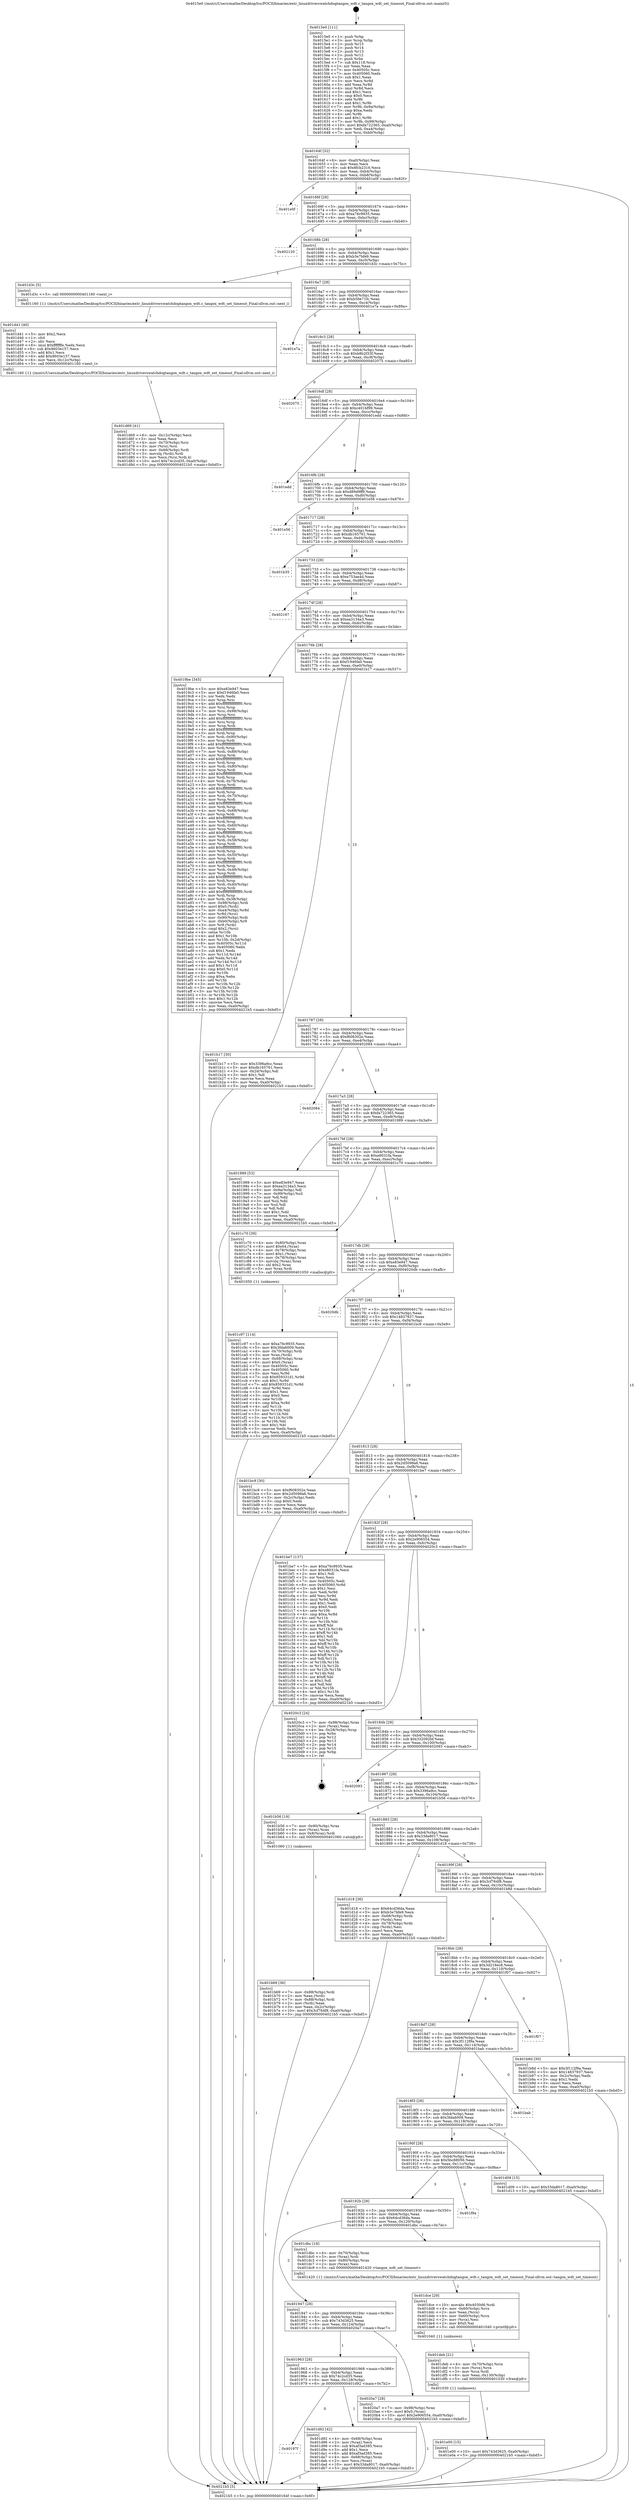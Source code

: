 digraph "0x4015e0" {
  label = "0x4015e0 (/mnt/c/Users/mathe/Desktop/tcc/POCII/binaries/extr_linuxdriverswatchdogtangox_wdt.c_tangox_wdt_set_timeout_Final-ollvm.out::main(0))"
  labelloc = "t"
  node[shape=record]

  Entry [label="",width=0.3,height=0.3,shape=circle,fillcolor=black,style=filled]
  "0x40164f" [label="{
     0x40164f [32]\l
     | [instrs]\l
     &nbsp;&nbsp;0x40164f \<+6\>: mov -0xa0(%rbp),%eax\l
     &nbsp;&nbsp;0x401655 \<+2\>: mov %eax,%ecx\l
     &nbsp;&nbsp;0x401657 \<+6\>: sub $0x8fcb2316,%ecx\l
     &nbsp;&nbsp;0x40165d \<+6\>: mov %eax,-0xb4(%rbp)\l
     &nbsp;&nbsp;0x401663 \<+6\>: mov %ecx,-0xb8(%rbp)\l
     &nbsp;&nbsp;0x401669 \<+6\>: je 0000000000401e0f \<main+0x82f\>\l
  }"]
  "0x401e0f" [label="{
     0x401e0f\l
  }", style=dashed]
  "0x40166f" [label="{
     0x40166f [28]\l
     | [instrs]\l
     &nbsp;&nbsp;0x40166f \<+5\>: jmp 0000000000401674 \<main+0x94\>\l
     &nbsp;&nbsp;0x401674 \<+6\>: mov -0xb4(%rbp),%eax\l
     &nbsp;&nbsp;0x40167a \<+5\>: sub $0xa76c9935,%eax\l
     &nbsp;&nbsp;0x40167f \<+6\>: mov %eax,-0xbc(%rbp)\l
     &nbsp;&nbsp;0x401685 \<+6\>: je 0000000000402120 \<main+0xb40\>\l
  }"]
  Exit [label="",width=0.3,height=0.3,shape=circle,fillcolor=black,style=filled,peripheries=2]
  "0x402120" [label="{
     0x402120\l
  }", style=dashed]
  "0x40168b" [label="{
     0x40168b [28]\l
     | [instrs]\l
     &nbsp;&nbsp;0x40168b \<+5\>: jmp 0000000000401690 \<main+0xb0\>\l
     &nbsp;&nbsp;0x401690 \<+6\>: mov -0xb4(%rbp),%eax\l
     &nbsp;&nbsp;0x401696 \<+5\>: sub $0xb3e7bfe9,%eax\l
     &nbsp;&nbsp;0x40169b \<+6\>: mov %eax,-0xc0(%rbp)\l
     &nbsp;&nbsp;0x4016a1 \<+6\>: je 0000000000401d3c \<main+0x75c\>\l
  }"]
  "0x401e00" [label="{
     0x401e00 [15]\l
     | [instrs]\l
     &nbsp;&nbsp;0x401e00 \<+10\>: movl $0x743d3625,-0xa0(%rbp)\l
     &nbsp;&nbsp;0x401e0a \<+5\>: jmp 00000000004021b5 \<main+0xbd5\>\l
  }"]
  "0x401d3c" [label="{
     0x401d3c [5]\l
     | [instrs]\l
     &nbsp;&nbsp;0x401d3c \<+5\>: call 0000000000401160 \<next_i\>\l
     | [calls]\l
     &nbsp;&nbsp;0x401160 \{1\} (/mnt/c/Users/mathe/Desktop/tcc/POCII/binaries/extr_linuxdriverswatchdogtangox_wdt.c_tangox_wdt_set_timeout_Final-ollvm.out::next_i)\l
  }"]
  "0x4016a7" [label="{
     0x4016a7 [28]\l
     | [instrs]\l
     &nbsp;&nbsp;0x4016a7 \<+5\>: jmp 00000000004016ac \<main+0xcc\>\l
     &nbsp;&nbsp;0x4016ac \<+6\>: mov -0xb4(%rbp),%eax\l
     &nbsp;&nbsp;0x4016b2 \<+5\>: sub $0xb56e71fc,%eax\l
     &nbsp;&nbsp;0x4016b7 \<+6\>: mov %eax,-0xc4(%rbp)\l
     &nbsp;&nbsp;0x4016bd \<+6\>: je 0000000000401e7a \<main+0x89a\>\l
  }"]
  "0x401deb" [label="{
     0x401deb [21]\l
     | [instrs]\l
     &nbsp;&nbsp;0x401deb \<+4\>: mov -0x70(%rbp),%rcx\l
     &nbsp;&nbsp;0x401def \<+3\>: mov (%rcx),%rcx\l
     &nbsp;&nbsp;0x401df2 \<+3\>: mov %rcx,%rdi\l
     &nbsp;&nbsp;0x401df5 \<+6\>: mov %eax,-0x130(%rbp)\l
     &nbsp;&nbsp;0x401dfb \<+5\>: call 0000000000401030 \<free@plt\>\l
     | [calls]\l
     &nbsp;&nbsp;0x401030 \{1\} (unknown)\l
  }"]
  "0x401e7a" [label="{
     0x401e7a\l
  }", style=dashed]
  "0x4016c3" [label="{
     0x4016c3 [28]\l
     | [instrs]\l
     &nbsp;&nbsp;0x4016c3 \<+5\>: jmp 00000000004016c8 \<main+0xe8\>\l
     &nbsp;&nbsp;0x4016c8 \<+6\>: mov -0xb4(%rbp),%eax\l
     &nbsp;&nbsp;0x4016ce \<+5\>: sub $0xb8b2f33f,%eax\l
     &nbsp;&nbsp;0x4016d3 \<+6\>: mov %eax,-0xc8(%rbp)\l
     &nbsp;&nbsp;0x4016d9 \<+6\>: je 0000000000402075 \<main+0xa95\>\l
  }"]
  "0x401dce" [label="{
     0x401dce [29]\l
     | [instrs]\l
     &nbsp;&nbsp;0x401dce \<+10\>: movabs $0x4030d6,%rdi\l
     &nbsp;&nbsp;0x401dd8 \<+4\>: mov -0x60(%rbp),%rcx\l
     &nbsp;&nbsp;0x401ddc \<+2\>: mov %eax,(%rcx)\l
     &nbsp;&nbsp;0x401dde \<+4\>: mov -0x60(%rbp),%rcx\l
     &nbsp;&nbsp;0x401de2 \<+2\>: mov (%rcx),%esi\l
     &nbsp;&nbsp;0x401de4 \<+2\>: mov $0x0,%al\l
     &nbsp;&nbsp;0x401de6 \<+5\>: call 0000000000401040 \<printf@plt\>\l
     | [calls]\l
     &nbsp;&nbsp;0x401040 \{1\} (unknown)\l
  }"]
  "0x402075" [label="{
     0x402075\l
  }", style=dashed]
  "0x4016df" [label="{
     0x4016df [28]\l
     | [instrs]\l
     &nbsp;&nbsp;0x4016df \<+5\>: jmp 00000000004016e4 \<main+0x104\>\l
     &nbsp;&nbsp;0x4016e4 \<+6\>: mov -0xb4(%rbp),%eax\l
     &nbsp;&nbsp;0x4016ea \<+5\>: sub $0xc401bf99,%eax\l
     &nbsp;&nbsp;0x4016ef \<+6\>: mov %eax,-0xcc(%rbp)\l
     &nbsp;&nbsp;0x4016f5 \<+6\>: je 0000000000401edd \<main+0x8fd\>\l
  }"]
  "0x40197f" [label="{
     0x40197f\l
  }", style=dashed]
  "0x401edd" [label="{
     0x401edd\l
  }", style=dashed]
  "0x4016fb" [label="{
     0x4016fb [28]\l
     | [instrs]\l
     &nbsp;&nbsp;0x4016fb \<+5\>: jmp 0000000000401700 \<main+0x120\>\l
     &nbsp;&nbsp;0x401700 \<+6\>: mov -0xb4(%rbp),%eax\l
     &nbsp;&nbsp;0x401706 \<+5\>: sub $0xd89d9ff9,%eax\l
     &nbsp;&nbsp;0x40170b \<+6\>: mov %eax,-0xd0(%rbp)\l
     &nbsp;&nbsp;0x401711 \<+6\>: je 0000000000401e56 \<main+0x876\>\l
  }"]
  "0x401d92" [label="{
     0x401d92 [42]\l
     | [instrs]\l
     &nbsp;&nbsp;0x401d92 \<+4\>: mov -0x68(%rbp),%rax\l
     &nbsp;&nbsp;0x401d96 \<+2\>: mov (%rax),%ecx\l
     &nbsp;&nbsp;0x401d98 \<+6\>: sub $0xaf3ad385,%ecx\l
     &nbsp;&nbsp;0x401d9e \<+3\>: add $0x1,%ecx\l
     &nbsp;&nbsp;0x401da1 \<+6\>: add $0xaf3ad385,%ecx\l
     &nbsp;&nbsp;0x401da7 \<+4\>: mov -0x68(%rbp),%rax\l
     &nbsp;&nbsp;0x401dab \<+2\>: mov %ecx,(%rax)\l
     &nbsp;&nbsp;0x401dad \<+10\>: movl $0x33da8017,-0xa0(%rbp)\l
     &nbsp;&nbsp;0x401db7 \<+5\>: jmp 00000000004021b5 \<main+0xbd5\>\l
  }"]
  "0x401e56" [label="{
     0x401e56\l
  }", style=dashed]
  "0x401717" [label="{
     0x401717 [28]\l
     | [instrs]\l
     &nbsp;&nbsp;0x401717 \<+5\>: jmp 000000000040171c \<main+0x13c\>\l
     &nbsp;&nbsp;0x40171c \<+6\>: mov -0xb4(%rbp),%eax\l
     &nbsp;&nbsp;0x401722 \<+5\>: sub $0xdb165761,%eax\l
     &nbsp;&nbsp;0x401727 \<+6\>: mov %eax,-0xd4(%rbp)\l
     &nbsp;&nbsp;0x40172d \<+6\>: je 0000000000401b35 \<main+0x555\>\l
  }"]
  "0x401963" [label="{
     0x401963 [28]\l
     | [instrs]\l
     &nbsp;&nbsp;0x401963 \<+5\>: jmp 0000000000401968 \<main+0x388\>\l
     &nbsp;&nbsp;0x401968 \<+6\>: mov -0xb4(%rbp),%eax\l
     &nbsp;&nbsp;0x40196e \<+5\>: sub $0x74c2cd35,%eax\l
     &nbsp;&nbsp;0x401973 \<+6\>: mov %eax,-0x128(%rbp)\l
     &nbsp;&nbsp;0x401979 \<+6\>: je 0000000000401d92 \<main+0x7b2\>\l
  }"]
  "0x401b35" [label="{
     0x401b35\l
  }", style=dashed]
  "0x401733" [label="{
     0x401733 [28]\l
     | [instrs]\l
     &nbsp;&nbsp;0x401733 \<+5\>: jmp 0000000000401738 \<main+0x158\>\l
     &nbsp;&nbsp;0x401738 \<+6\>: mov -0xb4(%rbp),%eax\l
     &nbsp;&nbsp;0x40173e \<+5\>: sub $0xe753ae4d,%eax\l
     &nbsp;&nbsp;0x401743 \<+6\>: mov %eax,-0xd8(%rbp)\l
     &nbsp;&nbsp;0x401749 \<+6\>: je 0000000000402167 \<main+0xb87\>\l
  }"]
  "0x4020a7" [label="{
     0x4020a7 [28]\l
     | [instrs]\l
     &nbsp;&nbsp;0x4020a7 \<+7\>: mov -0x98(%rbp),%rax\l
     &nbsp;&nbsp;0x4020ae \<+6\>: movl $0x0,(%rax)\l
     &nbsp;&nbsp;0x4020b4 \<+10\>: movl $0x2e906554,-0xa0(%rbp)\l
     &nbsp;&nbsp;0x4020be \<+5\>: jmp 00000000004021b5 \<main+0xbd5\>\l
  }"]
  "0x402167" [label="{
     0x402167\l
  }", style=dashed]
  "0x40174f" [label="{
     0x40174f [28]\l
     | [instrs]\l
     &nbsp;&nbsp;0x40174f \<+5\>: jmp 0000000000401754 \<main+0x174\>\l
     &nbsp;&nbsp;0x401754 \<+6\>: mov -0xb4(%rbp),%eax\l
     &nbsp;&nbsp;0x40175a \<+5\>: sub $0xea3134a3,%eax\l
     &nbsp;&nbsp;0x40175f \<+6\>: mov %eax,-0xdc(%rbp)\l
     &nbsp;&nbsp;0x401765 \<+6\>: je 00000000004019be \<main+0x3de\>\l
  }"]
  "0x401947" [label="{
     0x401947 [28]\l
     | [instrs]\l
     &nbsp;&nbsp;0x401947 \<+5\>: jmp 000000000040194c \<main+0x36c\>\l
     &nbsp;&nbsp;0x40194c \<+6\>: mov -0xb4(%rbp),%eax\l
     &nbsp;&nbsp;0x401952 \<+5\>: sub $0x743d3625,%eax\l
     &nbsp;&nbsp;0x401957 \<+6\>: mov %eax,-0x124(%rbp)\l
     &nbsp;&nbsp;0x40195d \<+6\>: je 00000000004020a7 \<main+0xac7\>\l
  }"]
  "0x4019be" [label="{
     0x4019be [345]\l
     | [instrs]\l
     &nbsp;&nbsp;0x4019be \<+5\>: mov $0xe83e947,%eax\l
     &nbsp;&nbsp;0x4019c3 \<+5\>: mov $0xf1946fa0,%ecx\l
     &nbsp;&nbsp;0x4019c8 \<+2\>: xor %edx,%edx\l
     &nbsp;&nbsp;0x4019ca \<+3\>: mov %rsp,%rsi\l
     &nbsp;&nbsp;0x4019cd \<+4\>: add $0xfffffffffffffff0,%rsi\l
     &nbsp;&nbsp;0x4019d1 \<+3\>: mov %rsi,%rsp\l
     &nbsp;&nbsp;0x4019d4 \<+7\>: mov %rsi,-0x98(%rbp)\l
     &nbsp;&nbsp;0x4019db \<+3\>: mov %rsp,%rsi\l
     &nbsp;&nbsp;0x4019de \<+4\>: add $0xfffffffffffffff0,%rsi\l
     &nbsp;&nbsp;0x4019e2 \<+3\>: mov %rsi,%rsp\l
     &nbsp;&nbsp;0x4019e5 \<+3\>: mov %rsp,%rdi\l
     &nbsp;&nbsp;0x4019e8 \<+4\>: add $0xfffffffffffffff0,%rdi\l
     &nbsp;&nbsp;0x4019ec \<+3\>: mov %rdi,%rsp\l
     &nbsp;&nbsp;0x4019ef \<+7\>: mov %rdi,-0x90(%rbp)\l
     &nbsp;&nbsp;0x4019f6 \<+3\>: mov %rsp,%rdi\l
     &nbsp;&nbsp;0x4019f9 \<+4\>: add $0xfffffffffffffff0,%rdi\l
     &nbsp;&nbsp;0x4019fd \<+3\>: mov %rdi,%rsp\l
     &nbsp;&nbsp;0x401a00 \<+7\>: mov %rdi,-0x88(%rbp)\l
     &nbsp;&nbsp;0x401a07 \<+3\>: mov %rsp,%rdi\l
     &nbsp;&nbsp;0x401a0a \<+4\>: add $0xfffffffffffffff0,%rdi\l
     &nbsp;&nbsp;0x401a0e \<+3\>: mov %rdi,%rsp\l
     &nbsp;&nbsp;0x401a11 \<+4\>: mov %rdi,-0x80(%rbp)\l
     &nbsp;&nbsp;0x401a15 \<+3\>: mov %rsp,%rdi\l
     &nbsp;&nbsp;0x401a18 \<+4\>: add $0xfffffffffffffff0,%rdi\l
     &nbsp;&nbsp;0x401a1c \<+3\>: mov %rdi,%rsp\l
     &nbsp;&nbsp;0x401a1f \<+4\>: mov %rdi,-0x78(%rbp)\l
     &nbsp;&nbsp;0x401a23 \<+3\>: mov %rsp,%rdi\l
     &nbsp;&nbsp;0x401a26 \<+4\>: add $0xfffffffffffffff0,%rdi\l
     &nbsp;&nbsp;0x401a2a \<+3\>: mov %rdi,%rsp\l
     &nbsp;&nbsp;0x401a2d \<+4\>: mov %rdi,-0x70(%rbp)\l
     &nbsp;&nbsp;0x401a31 \<+3\>: mov %rsp,%rdi\l
     &nbsp;&nbsp;0x401a34 \<+4\>: add $0xfffffffffffffff0,%rdi\l
     &nbsp;&nbsp;0x401a38 \<+3\>: mov %rdi,%rsp\l
     &nbsp;&nbsp;0x401a3b \<+4\>: mov %rdi,-0x68(%rbp)\l
     &nbsp;&nbsp;0x401a3f \<+3\>: mov %rsp,%rdi\l
     &nbsp;&nbsp;0x401a42 \<+4\>: add $0xfffffffffffffff0,%rdi\l
     &nbsp;&nbsp;0x401a46 \<+3\>: mov %rdi,%rsp\l
     &nbsp;&nbsp;0x401a49 \<+4\>: mov %rdi,-0x60(%rbp)\l
     &nbsp;&nbsp;0x401a4d \<+3\>: mov %rsp,%rdi\l
     &nbsp;&nbsp;0x401a50 \<+4\>: add $0xfffffffffffffff0,%rdi\l
     &nbsp;&nbsp;0x401a54 \<+3\>: mov %rdi,%rsp\l
     &nbsp;&nbsp;0x401a57 \<+4\>: mov %rdi,-0x58(%rbp)\l
     &nbsp;&nbsp;0x401a5b \<+3\>: mov %rsp,%rdi\l
     &nbsp;&nbsp;0x401a5e \<+4\>: add $0xfffffffffffffff0,%rdi\l
     &nbsp;&nbsp;0x401a62 \<+3\>: mov %rdi,%rsp\l
     &nbsp;&nbsp;0x401a65 \<+4\>: mov %rdi,-0x50(%rbp)\l
     &nbsp;&nbsp;0x401a69 \<+3\>: mov %rsp,%rdi\l
     &nbsp;&nbsp;0x401a6c \<+4\>: add $0xfffffffffffffff0,%rdi\l
     &nbsp;&nbsp;0x401a70 \<+3\>: mov %rdi,%rsp\l
     &nbsp;&nbsp;0x401a73 \<+4\>: mov %rdi,-0x48(%rbp)\l
     &nbsp;&nbsp;0x401a77 \<+3\>: mov %rsp,%rdi\l
     &nbsp;&nbsp;0x401a7a \<+4\>: add $0xfffffffffffffff0,%rdi\l
     &nbsp;&nbsp;0x401a7e \<+3\>: mov %rdi,%rsp\l
     &nbsp;&nbsp;0x401a81 \<+4\>: mov %rdi,-0x40(%rbp)\l
     &nbsp;&nbsp;0x401a85 \<+3\>: mov %rsp,%rdi\l
     &nbsp;&nbsp;0x401a88 \<+4\>: add $0xfffffffffffffff0,%rdi\l
     &nbsp;&nbsp;0x401a8c \<+3\>: mov %rdi,%rsp\l
     &nbsp;&nbsp;0x401a8f \<+4\>: mov %rdi,-0x38(%rbp)\l
     &nbsp;&nbsp;0x401a93 \<+7\>: mov -0x98(%rbp),%rdi\l
     &nbsp;&nbsp;0x401a9a \<+6\>: movl $0x0,(%rdi)\l
     &nbsp;&nbsp;0x401aa0 \<+7\>: mov -0xa4(%rbp),%r8d\l
     &nbsp;&nbsp;0x401aa7 \<+3\>: mov %r8d,(%rsi)\l
     &nbsp;&nbsp;0x401aaa \<+7\>: mov -0x90(%rbp),%rdi\l
     &nbsp;&nbsp;0x401ab1 \<+7\>: mov -0xb0(%rbp),%r9\l
     &nbsp;&nbsp;0x401ab8 \<+3\>: mov %r9,(%rdi)\l
     &nbsp;&nbsp;0x401abb \<+3\>: cmpl $0x2,(%rsi)\l
     &nbsp;&nbsp;0x401abe \<+4\>: setne %r10b\l
     &nbsp;&nbsp;0x401ac2 \<+4\>: and $0x1,%r10b\l
     &nbsp;&nbsp;0x401ac6 \<+4\>: mov %r10b,-0x2d(%rbp)\l
     &nbsp;&nbsp;0x401aca \<+8\>: mov 0x40505c,%r11d\l
     &nbsp;&nbsp;0x401ad2 \<+7\>: mov 0x405060,%ebx\l
     &nbsp;&nbsp;0x401ad9 \<+3\>: sub $0x1,%edx\l
     &nbsp;&nbsp;0x401adc \<+3\>: mov %r11d,%r14d\l
     &nbsp;&nbsp;0x401adf \<+3\>: add %edx,%r14d\l
     &nbsp;&nbsp;0x401ae2 \<+4\>: imul %r14d,%r11d\l
     &nbsp;&nbsp;0x401ae6 \<+4\>: and $0x1,%r11d\l
     &nbsp;&nbsp;0x401aea \<+4\>: cmp $0x0,%r11d\l
     &nbsp;&nbsp;0x401aee \<+4\>: sete %r10b\l
     &nbsp;&nbsp;0x401af2 \<+3\>: cmp $0xa,%ebx\l
     &nbsp;&nbsp;0x401af5 \<+4\>: setl %r15b\l
     &nbsp;&nbsp;0x401af9 \<+3\>: mov %r10b,%r12b\l
     &nbsp;&nbsp;0x401afc \<+3\>: and %r15b,%r12b\l
     &nbsp;&nbsp;0x401aff \<+3\>: xor %r15b,%r10b\l
     &nbsp;&nbsp;0x401b02 \<+3\>: or %r10b,%r12b\l
     &nbsp;&nbsp;0x401b05 \<+4\>: test $0x1,%r12b\l
     &nbsp;&nbsp;0x401b09 \<+3\>: cmovne %ecx,%eax\l
     &nbsp;&nbsp;0x401b0c \<+6\>: mov %eax,-0xa0(%rbp)\l
     &nbsp;&nbsp;0x401b12 \<+5\>: jmp 00000000004021b5 \<main+0xbd5\>\l
  }"]
  "0x40176b" [label="{
     0x40176b [28]\l
     | [instrs]\l
     &nbsp;&nbsp;0x40176b \<+5\>: jmp 0000000000401770 \<main+0x190\>\l
     &nbsp;&nbsp;0x401770 \<+6\>: mov -0xb4(%rbp),%eax\l
     &nbsp;&nbsp;0x401776 \<+5\>: sub $0xf1946fa0,%eax\l
     &nbsp;&nbsp;0x40177b \<+6\>: mov %eax,-0xe0(%rbp)\l
     &nbsp;&nbsp;0x401781 \<+6\>: je 0000000000401b17 \<main+0x537\>\l
  }"]
  "0x401dbc" [label="{
     0x401dbc [18]\l
     | [instrs]\l
     &nbsp;&nbsp;0x401dbc \<+4\>: mov -0x70(%rbp),%rax\l
     &nbsp;&nbsp;0x401dc0 \<+3\>: mov (%rax),%rdi\l
     &nbsp;&nbsp;0x401dc3 \<+4\>: mov -0x80(%rbp),%rax\l
     &nbsp;&nbsp;0x401dc7 \<+2\>: mov (%rax),%esi\l
     &nbsp;&nbsp;0x401dc9 \<+5\>: call 0000000000401420 \<tangox_wdt_set_timeout\>\l
     | [calls]\l
     &nbsp;&nbsp;0x401420 \{1\} (/mnt/c/Users/mathe/Desktop/tcc/POCII/binaries/extr_linuxdriverswatchdogtangox_wdt.c_tangox_wdt_set_timeout_Final-ollvm.out::tangox_wdt_set_timeout)\l
  }"]
  "0x401b17" [label="{
     0x401b17 [30]\l
     | [instrs]\l
     &nbsp;&nbsp;0x401b17 \<+5\>: mov $0x3396a9cc,%eax\l
     &nbsp;&nbsp;0x401b1c \<+5\>: mov $0xdb165761,%ecx\l
     &nbsp;&nbsp;0x401b21 \<+3\>: mov -0x2d(%rbp),%dl\l
     &nbsp;&nbsp;0x401b24 \<+3\>: test $0x1,%dl\l
     &nbsp;&nbsp;0x401b27 \<+3\>: cmovne %ecx,%eax\l
     &nbsp;&nbsp;0x401b2a \<+6\>: mov %eax,-0xa0(%rbp)\l
     &nbsp;&nbsp;0x401b30 \<+5\>: jmp 00000000004021b5 \<main+0xbd5\>\l
  }"]
  "0x401787" [label="{
     0x401787 [28]\l
     | [instrs]\l
     &nbsp;&nbsp;0x401787 \<+5\>: jmp 000000000040178c \<main+0x1ac\>\l
     &nbsp;&nbsp;0x40178c \<+6\>: mov -0xb4(%rbp),%eax\l
     &nbsp;&nbsp;0x401792 \<+5\>: sub $0xf608302e,%eax\l
     &nbsp;&nbsp;0x401797 \<+6\>: mov %eax,-0xe4(%rbp)\l
     &nbsp;&nbsp;0x40179d \<+6\>: je 0000000000402084 \<main+0xaa4\>\l
  }"]
  "0x40192b" [label="{
     0x40192b [28]\l
     | [instrs]\l
     &nbsp;&nbsp;0x40192b \<+5\>: jmp 0000000000401930 \<main+0x350\>\l
     &nbsp;&nbsp;0x401930 \<+6\>: mov -0xb4(%rbp),%eax\l
     &nbsp;&nbsp;0x401936 \<+5\>: sub $0x64cd36da,%eax\l
     &nbsp;&nbsp;0x40193b \<+6\>: mov %eax,-0x120(%rbp)\l
     &nbsp;&nbsp;0x401941 \<+6\>: je 0000000000401dbc \<main+0x7dc\>\l
  }"]
  "0x402084" [label="{
     0x402084\l
  }", style=dashed]
  "0x4017a3" [label="{
     0x4017a3 [28]\l
     | [instrs]\l
     &nbsp;&nbsp;0x4017a3 \<+5\>: jmp 00000000004017a8 \<main+0x1c8\>\l
     &nbsp;&nbsp;0x4017a8 \<+6\>: mov -0xb4(%rbp),%eax\l
     &nbsp;&nbsp;0x4017ae \<+5\>: sub $0xfa722365,%eax\l
     &nbsp;&nbsp;0x4017b3 \<+6\>: mov %eax,-0xe8(%rbp)\l
     &nbsp;&nbsp;0x4017b9 \<+6\>: je 0000000000401989 \<main+0x3a9\>\l
  }"]
  "0x401f9a" [label="{
     0x401f9a\l
  }", style=dashed]
  "0x401989" [label="{
     0x401989 [53]\l
     | [instrs]\l
     &nbsp;&nbsp;0x401989 \<+5\>: mov $0xe83e947,%eax\l
     &nbsp;&nbsp;0x40198e \<+5\>: mov $0xea3134a3,%ecx\l
     &nbsp;&nbsp;0x401993 \<+6\>: mov -0x9a(%rbp),%dl\l
     &nbsp;&nbsp;0x401999 \<+7\>: mov -0x99(%rbp),%sil\l
     &nbsp;&nbsp;0x4019a0 \<+3\>: mov %dl,%dil\l
     &nbsp;&nbsp;0x4019a3 \<+3\>: and %sil,%dil\l
     &nbsp;&nbsp;0x4019a6 \<+3\>: xor %sil,%dl\l
     &nbsp;&nbsp;0x4019a9 \<+3\>: or %dl,%dil\l
     &nbsp;&nbsp;0x4019ac \<+4\>: test $0x1,%dil\l
     &nbsp;&nbsp;0x4019b0 \<+3\>: cmovne %ecx,%eax\l
     &nbsp;&nbsp;0x4019b3 \<+6\>: mov %eax,-0xa0(%rbp)\l
     &nbsp;&nbsp;0x4019b9 \<+5\>: jmp 00000000004021b5 \<main+0xbd5\>\l
  }"]
  "0x4017bf" [label="{
     0x4017bf [28]\l
     | [instrs]\l
     &nbsp;&nbsp;0x4017bf \<+5\>: jmp 00000000004017c4 \<main+0x1e4\>\l
     &nbsp;&nbsp;0x4017c4 \<+6\>: mov -0xb4(%rbp),%eax\l
     &nbsp;&nbsp;0x4017ca \<+5\>: sub $0xe8031fa,%eax\l
     &nbsp;&nbsp;0x4017cf \<+6\>: mov %eax,-0xec(%rbp)\l
     &nbsp;&nbsp;0x4017d5 \<+6\>: je 0000000000401c70 \<main+0x690\>\l
  }"]
  "0x4021b5" [label="{
     0x4021b5 [5]\l
     | [instrs]\l
     &nbsp;&nbsp;0x4021b5 \<+5\>: jmp 000000000040164f \<main+0x6f\>\l
  }"]
  "0x4015e0" [label="{
     0x4015e0 [111]\l
     | [instrs]\l
     &nbsp;&nbsp;0x4015e0 \<+1\>: push %rbp\l
     &nbsp;&nbsp;0x4015e1 \<+3\>: mov %rsp,%rbp\l
     &nbsp;&nbsp;0x4015e4 \<+2\>: push %r15\l
     &nbsp;&nbsp;0x4015e6 \<+2\>: push %r14\l
     &nbsp;&nbsp;0x4015e8 \<+2\>: push %r13\l
     &nbsp;&nbsp;0x4015ea \<+2\>: push %r12\l
     &nbsp;&nbsp;0x4015ec \<+1\>: push %rbx\l
     &nbsp;&nbsp;0x4015ed \<+7\>: sub $0x118,%rsp\l
     &nbsp;&nbsp;0x4015f4 \<+2\>: xor %eax,%eax\l
     &nbsp;&nbsp;0x4015f6 \<+7\>: mov 0x40505c,%ecx\l
     &nbsp;&nbsp;0x4015fd \<+7\>: mov 0x405060,%edx\l
     &nbsp;&nbsp;0x401604 \<+3\>: sub $0x1,%eax\l
     &nbsp;&nbsp;0x401607 \<+3\>: mov %ecx,%r8d\l
     &nbsp;&nbsp;0x40160a \<+3\>: add %eax,%r8d\l
     &nbsp;&nbsp;0x40160d \<+4\>: imul %r8d,%ecx\l
     &nbsp;&nbsp;0x401611 \<+3\>: and $0x1,%ecx\l
     &nbsp;&nbsp;0x401614 \<+3\>: cmp $0x0,%ecx\l
     &nbsp;&nbsp;0x401617 \<+4\>: sete %r9b\l
     &nbsp;&nbsp;0x40161b \<+4\>: and $0x1,%r9b\l
     &nbsp;&nbsp;0x40161f \<+7\>: mov %r9b,-0x9a(%rbp)\l
     &nbsp;&nbsp;0x401626 \<+3\>: cmp $0xa,%edx\l
     &nbsp;&nbsp;0x401629 \<+4\>: setl %r9b\l
     &nbsp;&nbsp;0x40162d \<+4\>: and $0x1,%r9b\l
     &nbsp;&nbsp;0x401631 \<+7\>: mov %r9b,-0x99(%rbp)\l
     &nbsp;&nbsp;0x401638 \<+10\>: movl $0xfa722365,-0xa0(%rbp)\l
     &nbsp;&nbsp;0x401642 \<+6\>: mov %edi,-0xa4(%rbp)\l
     &nbsp;&nbsp;0x401648 \<+7\>: mov %rsi,-0xb0(%rbp)\l
  }"]
  "0x401d69" [label="{
     0x401d69 [41]\l
     | [instrs]\l
     &nbsp;&nbsp;0x401d69 \<+6\>: mov -0x12c(%rbp),%ecx\l
     &nbsp;&nbsp;0x401d6f \<+3\>: imul %eax,%ecx\l
     &nbsp;&nbsp;0x401d72 \<+4\>: mov -0x70(%rbp),%rsi\l
     &nbsp;&nbsp;0x401d76 \<+3\>: mov (%rsi),%rsi\l
     &nbsp;&nbsp;0x401d79 \<+4\>: mov -0x68(%rbp),%rdi\l
     &nbsp;&nbsp;0x401d7d \<+3\>: movslq (%rdi),%rdi\l
     &nbsp;&nbsp;0x401d80 \<+3\>: mov %ecx,(%rsi,%rdi,4)\l
     &nbsp;&nbsp;0x401d83 \<+10\>: movl $0x74c2cd35,-0xa0(%rbp)\l
     &nbsp;&nbsp;0x401d8d \<+5\>: jmp 00000000004021b5 \<main+0xbd5\>\l
  }"]
  "0x401d41" [label="{
     0x401d41 [40]\l
     | [instrs]\l
     &nbsp;&nbsp;0x401d41 \<+5\>: mov $0x2,%ecx\l
     &nbsp;&nbsp;0x401d46 \<+1\>: cltd\l
     &nbsp;&nbsp;0x401d47 \<+2\>: idiv %ecx\l
     &nbsp;&nbsp;0x401d49 \<+6\>: imul $0xfffffffe,%edx,%ecx\l
     &nbsp;&nbsp;0x401d4f \<+6\>: sub $0x8603e157,%ecx\l
     &nbsp;&nbsp;0x401d55 \<+3\>: add $0x1,%ecx\l
     &nbsp;&nbsp;0x401d58 \<+6\>: add $0x8603e157,%ecx\l
     &nbsp;&nbsp;0x401d5e \<+6\>: mov %ecx,-0x12c(%rbp)\l
     &nbsp;&nbsp;0x401d64 \<+5\>: call 0000000000401160 \<next_i\>\l
     | [calls]\l
     &nbsp;&nbsp;0x401160 \{1\} (/mnt/c/Users/mathe/Desktop/tcc/POCII/binaries/extr_linuxdriverswatchdogtangox_wdt.c_tangox_wdt_set_timeout_Final-ollvm.out::next_i)\l
  }"]
  "0x401c70" [label="{
     0x401c70 [39]\l
     | [instrs]\l
     &nbsp;&nbsp;0x401c70 \<+4\>: mov -0x80(%rbp),%rax\l
     &nbsp;&nbsp;0x401c74 \<+6\>: movl $0x64,(%rax)\l
     &nbsp;&nbsp;0x401c7a \<+4\>: mov -0x78(%rbp),%rax\l
     &nbsp;&nbsp;0x401c7e \<+6\>: movl $0x1,(%rax)\l
     &nbsp;&nbsp;0x401c84 \<+4\>: mov -0x78(%rbp),%rax\l
     &nbsp;&nbsp;0x401c88 \<+3\>: movslq (%rax),%rax\l
     &nbsp;&nbsp;0x401c8b \<+4\>: shl $0x2,%rax\l
     &nbsp;&nbsp;0x401c8f \<+3\>: mov %rax,%rdi\l
     &nbsp;&nbsp;0x401c92 \<+5\>: call 0000000000401050 \<malloc@plt\>\l
     | [calls]\l
     &nbsp;&nbsp;0x401050 \{1\} (unknown)\l
  }"]
  "0x4017db" [label="{
     0x4017db [28]\l
     | [instrs]\l
     &nbsp;&nbsp;0x4017db \<+5\>: jmp 00000000004017e0 \<main+0x200\>\l
     &nbsp;&nbsp;0x4017e0 \<+6\>: mov -0xb4(%rbp),%eax\l
     &nbsp;&nbsp;0x4017e6 \<+5\>: sub $0xe83e947,%eax\l
     &nbsp;&nbsp;0x4017eb \<+6\>: mov %eax,-0xf0(%rbp)\l
     &nbsp;&nbsp;0x4017f1 \<+6\>: je 00000000004020db \<main+0xafb\>\l
  }"]
  "0x40190f" [label="{
     0x40190f [28]\l
     | [instrs]\l
     &nbsp;&nbsp;0x40190f \<+5\>: jmp 0000000000401914 \<main+0x334\>\l
     &nbsp;&nbsp;0x401914 \<+6\>: mov -0xb4(%rbp),%eax\l
     &nbsp;&nbsp;0x40191a \<+5\>: sub $0x5bc88056,%eax\l
     &nbsp;&nbsp;0x40191f \<+6\>: mov %eax,-0x11c(%rbp)\l
     &nbsp;&nbsp;0x401925 \<+6\>: je 0000000000401f9a \<main+0x9ba\>\l
  }"]
  "0x4020db" [label="{
     0x4020db\l
  }", style=dashed]
  "0x4017f7" [label="{
     0x4017f7 [28]\l
     | [instrs]\l
     &nbsp;&nbsp;0x4017f7 \<+5\>: jmp 00000000004017fc \<main+0x21c\>\l
     &nbsp;&nbsp;0x4017fc \<+6\>: mov -0xb4(%rbp),%eax\l
     &nbsp;&nbsp;0x401802 \<+5\>: sub $0x14837937,%eax\l
     &nbsp;&nbsp;0x401807 \<+6\>: mov %eax,-0xf4(%rbp)\l
     &nbsp;&nbsp;0x40180d \<+6\>: je 0000000000401bc9 \<main+0x5e9\>\l
  }"]
  "0x401d09" [label="{
     0x401d09 [15]\l
     | [instrs]\l
     &nbsp;&nbsp;0x401d09 \<+10\>: movl $0x33da8017,-0xa0(%rbp)\l
     &nbsp;&nbsp;0x401d13 \<+5\>: jmp 00000000004021b5 \<main+0xbd5\>\l
  }"]
  "0x401bc9" [label="{
     0x401bc9 [30]\l
     | [instrs]\l
     &nbsp;&nbsp;0x401bc9 \<+5\>: mov $0xf608302e,%eax\l
     &nbsp;&nbsp;0x401bce \<+5\>: mov $0x2d5098a6,%ecx\l
     &nbsp;&nbsp;0x401bd3 \<+3\>: mov -0x2c(%rbp),%edx\l
     &nbsp;&nbsp;0x401bd6 \<+3\>: cmp $0x0,%edx\l
     &nbsp;&nbsp;0x401bd9 \<+3\>: cmove %ecx,%eax\l
     &nbsp;&nbsp;0x401bdc \<+6\>: mov %eax,-0xa0(%rbp)\l
     &nbsp;&nbsp;0x401be2 \<+5\>: jmp 00000000004021b5 \<main+0xbd5\>\l
  }"]
  "0x401813" [label="{
     0x401813 [28]\l
     | [instrs]\l
     &nbsp;&nbsp;0x401813 \<+5\>: jmp 0000000000401818 \<main+0x238\>\l
     &nbsp;&nbsp;0x401818 \<+6\>: mov -0xb4(%rbp),%eax\l
     &nbsp;&nbsp;0x40181e \<+5\>: sub $0x2d5098a6,%eax\l
     &nbsp;&nbsp;0x401823 \<+6\>: mov %eax,-0xf8(%rbp)\l
     &nbsp;&nbsp;0x401829 \<+6\>: je 0000000000401be7 \<main+0x607\>\l
  }"]
  "0x4018f3" [label="{
     0x4018f3 [28]\l
     | [instrs]\l
     &nbsp;&nbsp;0x4018f3 \<+5\>: jmp 00000000004018f8 \<main+0x318\>\l
     &nbsp;&nbsp;0x4018f8 \<+6\>: mov -0xb4(%rbp),%eax\l
     &nbsp;&nbsp;0x4018fe \<+5\>: sub $0x3fda6009,%eax\l
     &nbsp;&nbsp;0x401903 \<+6\>: mov %eax,-0x118(%rbp)\l
     &nbsp;&nbsp;0x401909 \<+6\>: je 0000000000401d09 \<main+0x729\>\l
  }"]
  "0x401be7" [label="{
     0x401be7 [137]\l
     | [instrs]\l
     &nbsp;&nbsp;0x401be7 \<+5\>: mov $0xa76c9935,%eax\l
     &nbsp;&nbsp;0x401bec \<+5\>: mov $0xe8031fa,%ecx\l
     &nbsp;&nbsp;0x401bf1 \<+2\>: mov $0x1,%dl\l
     &nbsp;&nbsp;0x401bf3 \<+2\>: xor %esi,%esi\l
     &nbsp;&nbsp;0x401bf5 \<+7\>: mov 0x40505c,%edi\l
     &nbsp;&nbsp;0x401bfc \<+8\>: mov 0x405060,%r8d\l
     &nbsp;&nbsp;0x401c04 \<+3\>: sub $0x1,%esi\l
     &nbsp;&nbsp;0x401c07 \<+3\>: mov %edi,%r9d\l
     &nbsp;&nbsp;0x401c0a \<+3\>: add %esi,%r9d\l
     &nbsp;&nbsp;0x401c0d \<+4\>: imul %r9d,%edi\l
     &nbsp;&nbsp;0x401c11 \<+3\>: and $0x1,%edi\l
     &nbsp;&nbsp;0x401c14 \<+3\>: cmp $0x0,%edi\l
     &nbsp;&nbsp;0x401c17 \<+4\>: sete %r10b\l
     &nbsp;&nbsp;0x401c1b \<+4\>: cmp $0xa,%r8d\l
     &nbsp;&nbsp;0x401c1f \<+4\>: setl %r11b\l
     &nbsp;&nbsp;0x401c23 \<+3\>: mov %r10b,%bl\l
     &nbsp;&nbsp;0x401c26 \<+3\>: xor $0xff,%bl\l
     &nbsp;&nbsp;0x401c29 \<+3\>: mov %r11b,%r14b\l
     &nbsp;&nbsp;0x401c2c \<+4\>: xor $0xff,%r14b\l
     &nbsp;&nbsp;0x401c30 \<+3\>: xor $0x1,%dl\l
     &nbsp;&nbsp;0x401c33 \<+3\>: mov %bl,%r15b\l
     &nbsp;&nbsp;0x401c36 \<+4\>: and $0xff,%r15b\l
     &nbsp;&nbsp;0x401c3a \<+3\>: and %dl,%r10b\l
     &nbsp;&nbsp;0x401c3d \<+3\>: mov %r14b,%r12b\l
     &nbsp;&nbsp;0x401c40 \<+4\>: and $0xff,%r12b\l
     &nbsp;&nbsp;0x401c44 \<+3\>: and %dl,%r11b\l
     &nbsp;&nbsp;0x401c47 \<+3\>: or %r10b,%r15b\l
     &nbsp;&nbsp;0x401c4a \<+3\>: or %r11b,%r12b\l
     &nbsp;&nbsp;0x401c4d \<+3\>: xor %r12b,%r15b\l
     &nbsp;&nbsp;0x401c50 \<+3\>: or %r14b,%bl\l
     &nbsp;&nbsp;0x401c53 \<+3\>: xor $0xff,%bl\l
     &nbsp;&nbsp;0x401c56 \<+3\>: or $0x1,%dl\l
     &nbsp;&nbsp;0x401c59 \<+2\>: and %dl,%bl\l
     &nbsp;&nbsp;0x401c5b \<+3\>: or %bl,%r15b\l
     &nbsp;&nbsp;0x401c5e \<+4\>: test $0x1,%r15b\l
     &nbsp;&nbsp;0x401c62 \<+3\>: cmovne %ecx,%eax\l
     &nbsp;&nbsp;0x401c65 \<+6\>: mov %eax,-0xa0(%rbp)\l
     &nbsp;&nbsp;0x401c6b \<+5\>: jmp 00000000004021b5 \<main+0xbd5\>\l
  }"]
  "0x40182f" [label="{
     0x40182f [28]\l
     | [instrs]\l
     &nbsp;&nbsp;0x40182f \<+5\>: jmp 0000000000401834 \<main+0x254\>\l
     &nbsp;&nbsp;0x401834 \<+6\>: mov -0xb4(%rbp),%eax\l
     &nbsp;&nbsp;0x40183a \<+5\>: sub $0x2e906554,%eax\l
     &nbsp;&nbsp;0x40183f \<+6\>: mov %eax,-0xfc(%rbp)\l
     &nbsp;&nbsp;0x401845 \<+6\>: je 00000000004020c3 \<main+0xae3\>\l
  }"]
  "0x401bab" [label="{
     0x401bab\l
  }", style=dashed]
  "0x4020c3" [label="{
     0x4020c3 [24]\l
     | [instrs]\l
     &nbsp;&nbsp;0x4020c3 \<+7\>: mov -0x98(%rbp),%rax\l
     &nbsp;&nbsp;0x4020ca \<+2\>: mov (%rax),%eax\l
     &nbsp;&nbsp;0x4020cc \<+4\>: lea -0x28(%rbp),%rsp\l
     &nbsp;&nbsp;0x4020d0 \<+1\>: pop %rbx\l
     &nbsp;&nbsp;0x4020d1 \<+2\>: pop %r12\l
     &nbsp;&nbsp;0x4020d3 \<+2\>: pop %r13\l
     &nbsp;&nbsp;0x4020d5 \<+2\>: pop %r14\l
     &nbsp;&nbsp;0x4020d7 \<+2\>: pop %r15\l
     &nbsp;&nbsp;0x4020d9 \<+1\>: pop %rbp\l
     &nbsp;&nbsp;0x4020da \<+1\>: ret\l
  }"]
  "0x40184b" [label="{
     0x40184b [28]\l
     | [instrs]\l
     &nbsp;&nbsp;0x40184b \<+5\>: jmp 0000000000401850 \<main+0x270\>\l
     &nbsp;&nbsp;0x401850 \<+6\>: mov -0xb4(%rbp),%eax\l
     &nbsp;&nbsp;0x401856 \<+5\>: sub $0x332092bf,%eax\l
     &nbsp;&nbsp;0x40185b \<+6\>: mov %eax,-0x100(%rbp)\l
     &nbsp;&nbsp;0x401861 \<+6\>: je 0000000000402093 \<main+0xab3\>\l
  }"]
  "0x4018d7" [label="{
     0x4018d7 [28]\l
     | [instrs]\l
     &nbsp;&nbsp;0x4018d7 \<+5\>: jmp 00000000004018dc \<main+0x2fc\>\l
     &nbsp;&nbsp;0x4018dc \<+6\>: mov -0xb4(%rbp),%eax\l
     &nbsp;&nbsp;0x4018e2 \<+5\>: sub $0x3f112f9a,%eax\l
     &nbsp;&nbsp;0x4018e7 \<+6\>: mov %eax,-0x114(%rbp)\l
     &nbsp;&nbsp;0x4018ed \<+6\>: je 0000000000401bab \<main+0x5cb\>\l
  }"]
  "0x402093" [label="{
     0x402093\l
  }", style=dashed]
  "0x401867" [label="{
     0x401867 [28]\l
     | [instrs]\l
     &nbsp;&nbsp;0x401867 \<+5\>: jmp 000000000040186c \<main+0x28c\>\l
     &nbsp;&nbsp;0x40186c \<+6\>: mov -0xb4(%rbp),%eax\l
     &nbsp;&nbsp;0x401872 \<+5\>: sub $0x3396a9cc,%eax\l
     &nbsp;&nbsp;0x401877 \<+6\>: mov %eax,-0x104(%rbp)\l
     &nbsp;&nbsp;0x40187d \<+6\>: je 0000000000401b56 \<main+0x576\>\l
  }"]
  "0x401f07" [label="{
     0x401f07\l
  }", style=dashed]
  "0x401b56" [label="{
     0x401b56 [19]\l
     | [instrs]\l
     &nbsp;&nbsp;0x401b56 \<+7\>: mov -0x90(%rbp),%rax\l
     &nbsp;&nbsp;0x401b5d \<+3\>: mov (%rax),%rax\l
     &nbsp;&nbsp;0x401b60 \<+4\>: mov 0x8(%rax),%rdi\l
     &nbsp;&nbsp;0x401b64 \<+5\>: call 0000000000401060 \<atoi@plt\>\l
     | [calls]\l
     &nbsp;&nbsp;0x401060 \{1\} (unknown)\l
  }"]
  "0x401883" [label="{
     0x401883 [28]\l
     | [instrs]\l
     &nbsp;&nbsp;0x401883 \<+5\>: jmp 0000000000401888 \<main+0x2a8\>\l
     &nbsp;&nbsp;0x401888 \<+6\>: mov -0xb4(%rbp),%eax\l
     &nbsp;&nbsp;0x40188e \<+5\>: sub $0x33da8017,%eax\l
     &nbsp;&nbsp;0x401893 \<+6\>: mov %eax,-0x108(%rbp)\l
     &nbsp;&nbsp;0x401899 \<+6\>: je 0000000000401d18 \<main+0x738\>\l
  }"]
  "0x401b69" [label="{
     0x401b69 [36]\l
     | [instrs]\l
     &nbsp;&nbsp;0x401b69 \<+7\>: mov -0x88(%rbp),%rdi\l
     &nbsp;&nbsp;0x401b70 \<+2\>: mov %eax,(%rdi)\l
     &nbsp;&nbsp;0x401b72 \<+7\>: mov -0x88(%rbp),%rdi\l
     &nbsp;&nbsp;0x401b79 \<+2\>: mov (%rdi),%eax\l
     &nbsp;&nbsp;0x401b7b \<+3\>: mov %eax,-0x2c(%rbp)\l
     &nbsp;&nbsp;0x401b7e \<+10\>: movl $0x3cf764f8,-0xa0(%rbp)\l
     &nbsp;&nbsp;0x401b88 \<+5\>: jmp 00000000004021b5 \<main+0xbd5\>\l
  }"]
  "0x401c97" [label="{
     0x401c97 [114]\l
     | [instrs]\l
     &nbsp;&nbsp;0x401c97 \<+5\>: mov $0xa76c9935,%ecx\l
     &nbsp;&nbsp;0x401c9c \<+5\>: mov $0x3fda6009,%edx\l
     &nbsp;&nbsp;0x401ca1 \<+4\>: mov -0x70(%rbp),%rdi\l
     &nbsp;&nbsp;0x401ca5 \<+3\>: mov %rax,(%rdi)\l
     &nbsp;&nbsp;0x401ca8 \<+4\>: mov -0x68(%rbp),%rax\l
     &nbsp;&nbsp;0x401cac \<+6\>: movl $0x0,(%rax)\l
     &nbsp;&nbsp;0x401cb2 \<+7\>: mov 0x40505c,%esi\l
     &nbsp;&nbsp;0x401cb9 \<+8\>: mov 0x405060,%r8d\l
     &nbsp;&nbsp;0x401cc1 \<+3\>: mov %esi,%r9d\l
     &nbsp;&nbsp;0x401cc4 \<+7\>: sub $0x859331d1,%r9d\l
     &nbsp;&nbsp;0x401ccb \<+4\>: sub $0x1,%r9d\l
     &nbsp;&nbsp;0x401ccf \<+7\>: add $0x859331d1,%r9d\l
     &nbsp;&nbsp;0x401cd6 \<+4\>: imul %r9d,%esi\l
     &nbsp;&nbsp;0x401cda \<+3\>: and $0x1,%esi\l
     &nbsp;&nbsp;0x401cdd \<+3\>: cmp $0x0,%esi\l
     &nbsp;&nbsp;0x401ce0 \<+4\>: sete %r10b\l
     &nbsp;&nbsp;0x401ce4 \<+4\>: cmp $0xa,%r8d\l
     &nbsp;&nbsp;0x401ce8 \<+4\>: setl %r11b\l
     &nbsp;&nbsp;0x401cec \<+3\>: mov %r10b,%bl\l
     &nbsp;&nbsp;0x401cef \<+3\>: and %r11b,%bl\l
     &nbsp;&nbsp;0x401cf2 \<+3\>: xor %r11b,%r10b\l
     &nbsp;&nbsp;0x401cf5 \<+3\>: or %r10b,%bl\l
     &nbsp;&nbsp;0x401cf8 \<+3\>: test $0x1,%bl\l
     &nbsp;&nbsp;0x401cfb \<+3\>: cmovne %edx,%ecx\l
     &nbsp;&nbsp;0x401cfe \<+6\>: mov %ecx,-0xa0(%rbp)\l
     &nbsp;&nbsp;0x401d04 \<+5\>: jmp 00000000004021b5 \<main+0xbd5\>\l
  }"]
  "0x401d18" [label="{
     0x401d18 [36]\l
     | [instrs]\l
     &nbsp;&nbsp;0x401d18 \<+5\>: mov $0x64cd36da,%eax\l
     &nbsp;&nbsp;0x401d1d \<+5\>: mov $0xb3e7bfe9,%ecx\l
     &nbsp;&nbsp;0x401d22 \<+4\>: mov -0x68(%rbp),%rdx\l
     &nbsp;&nbsp;0x401d26 \<+2\>: mov (%rdx),%esi\l
     &nbsp;&nbsp;0x401d28 \<+4\>: mov -0x78(%rbp),%rdx\l
     &nbsp;&nbsp;0x401d2c \<+2\>: cmp (%rdx),%esi\l
     &nbsp;&nbsp;0x401d2e \<+3\>: cmovl %ecx,%eax\l
     &nbsp;&nbsp;0x401d31 \<+6\>: mov %eax,-0xa0(%rbp)\l
     &nbsp;&nbsp;0x401d37 \<+5\>: jmp 00000000004021b5 \<main+0xbd5\>\l
  }"]
  "0x40189f" [label="{
     0x40189f [28]\l
     | [instrs]\l
     &nbsp;&nbsp;0x40189f \<+5\>: jmp 00000000004018a4 \<main+0x2c4\>\l
     &nbsp;&nbsp;0x4018a4 \<+6\>: mov -0xb4(%rbp),%eax\l
     &nbsp;&nbsp;0x4018aa \<+5\>: sub $0x3cf764f8,%eax\l
     &nbsp;&nbsp;0x4018af \<+6\>: mov %eax,-0x10c(%rbp)\l
     &nbsp;&nbsp;0x4018b5 \<+6\>: je 0000000000401b8d \<main+0x5ad\>\l
  }"]
  "0x4018bb" [label="{
     0x4018bb [28]\l
     | [instrs]\l
     &nbsp;&nbsp;0x4018bb \<+5\>: jmp 00000000004018c0 \<main+0x2e0\>\l
     &nbsp;&nbsp;0x4018c0 \<+6\>: mov -0xb4(%rbp),%eax\l
     &nbsp;&nbsp;0x4018c6 \<+5\>: sub $0x3d216ec8,%eax\l
     &nbsp;&nbsp;0x4018cb \<+6\>: mov %eax,-0x110(%rbp)\l
     &nbsp;&nbsp;0x4018d1 \<+6\>: je 0000000000401f07 \<main+0x927\>\l
  }"]
  "0x401b8d" [label="{
     0x401b8d [30]\l
     | [instrs]\l
     &nbsp;&nbsp;0x401b8d \<+5\>: mov $0x3f112f9a,%eax\l
     &nbsp;&nbsp;0x401b92 \<+5\>: mov $0x14837937,%ecx\l
     &nbsp;&nbsp;0x401b97 \<+3\>: mov -0x2c(%rbp),%edx\l
     &nbsp;&nbsp;0x401b9a \<+3\>: cmp $0x1,%edx\l
     &nbsp;&nbsp;0x401b9d \<+3\>: cmovl %ecx,%eax\l
     &nbsp;&nbsp;0x401ba0 \<+6\>: mov %eax,-0xa0(%rbp)\l
     &nbsp;&nbsp;0x401ba6 \<+5\>: jmp 00000000004021b5 \<main+0xbd5\>\l
  }"]
  Entry -> "0x4015e0" [label=" 1"]
  "0x40164f" -> "0x401e0f" [label=" 0"]
  "0x40164f" -> "0x40166f" [label=" 16"]
  "0x4020c3" -> Exit [label=" 1"]
  "0x40166f" -> "0x402120" [label=" 0"]
  "0x40166f" -> "0x40168b" [label=" 16"]
  "0x4020a7" -> "0x4021b5" [label=" 1"]
  "0x40168b" -> "0x401d3c" [label=" 1"]
  "0x40168b" -> "0x4016a7" [label=" 15"]
  "0x401e00" -> "0x4021b5" [label=" 1"]
  "0x4016a7" -> "0x401e7a" [label=" 0"]
  "0x4016a7" -> "0x4016c3" [label=" 15"]
  "0x401deb" -> "0x401e00" [label=" 1"]
  "0x4016c3" -> "0x402075" [label=" 0"]
  "0x4016c3" -> "0x4016df" [label=" 15"]
  "0x401dce" -> "0x401deb" [label=" 1"]
  "0x4016df" -> "0x401edd" [label=" 0"]
  "0x4016df" -> "0x4016fb" [label=" 15"]
  "0x401dbc" -> "0x401dce" [label=" 1"]
  "0x4016fb" -> "0x401e56" [label=" 0"]
  "0x4016fb" -> "0x401717" [label=" 15"]
  "0x401d92" -> "0x4021b5" [label=" 1"]
  "0x401717" -> "0x401b35" [label=" 0"]
  "0x401717" -> "0x401733" [label=" 15"]
  "0x401963" -> "0x401d92" [label=" 1"]
  "0x401733" -> "0x402167" [label=" 0"]
  "0x401733" -> "0x40174f" [label=" 15"]
  "0x401963" -> "0x40197f" [label=" 0"]
  "0x40174f" -> "0x4019be" [label=" 1"]
  "0x40174f" -> "0x40176b" [label=" 14"]
  "0x401947" -> "0x4020a7" [label=" 1"]
  "0x40176b" -> "0x401b17" [label=" 1"]
  "0x40176b" -> "0x401787" [label=" 13"]
  "0x401947" -> "0x401963" [label=" 1"]
  "0x401787" -> "0x402084" [label=" 0"]
  "0x401787" -> "0x4017a3" [label=" 13"]
  "0x40192b" -> "0x401dbc" [label=" 1"]
  "0x4017a3" -> "0x401989" [label=" 1"]
  "0x4017a3" -> "0x4017bf" [label=" 12"]
  "0x401989" -> "0x4021b5" [label=" 1"]
  "0x4015e0" -> "0x40164f" [label=" 1"]
  "0x4021b5" -> "0x40164f" [label=" 15"]
  "0x40192b" -> "0x401947" [label=" 2"]
  "0x4019be" -> "0x4021b5" [label=" 1"]
  "0x401b17" -> "0x4021b5" [label=" 1"]
  "0x40190f" -> "0x401f9a" [label=" 0"]
  "0x4017bf" -> "0x401c70" [label=" 1"]
  "0x4017bf" -> "0x4017db" [label=" 11"]
  "0x40190f" -> "0x40192b" [label=" 3"]
  "0x4017db" -> "0x4020db" [label=" 0"]
  "0x4017db" -> "0x4017f7" [label=" 11"]
  "0x401d69" -> "0x4021b5" [label=" 1"]
  "0x4017f7" -> "0x401bc9" [label=" 1"]
  "0x4017f7" -> "0x401813" [label=" 10"]
  "0x401d41" -> "0x401d69" [label=" 1"]
  "0x401813" -> "0x401be7" [label=" 1"]
  "0x401813" -> "0x40182f" [label=" 9"]
  "0x401d18" -> "0x4021b5" [label=" 2"]
  "0x40182f" -> "0x4020c3" [label=" 1"]
  "0x40182f" -> "0x40184b" [label=" 8"]
  "0x401d09" -> "0x4021b5" [label=" 1"]
  "0x40184b" -> "0x402093" [label=" 0"]
  "0x40184b" -> "0x401867" [label=" 8"]
  "0x4018f3" -> "0x401d09" [label=" 1"]
  "0x401867" -> "0x401b56" [label=" 1"]
  "0x401867" -> "0x401883" [label=" 7"]
  "0x401b56" -> "0x401b69" [label=" 1"]
  "0x401b69" -> "0x4021b5" [label=" 1"]
  "0x401d3c" -> "0x401d41" [label=" 1"]
  "0x401883" -> "0x401d18" [label=" 2"]
  "0x401883" -> "0x40189f" [label=" 5"]
  "0x4018d7" -> "0x401bab" [label=" 0"]
  "0x40189f" -> "0x401b8d" [label=" 1"]
  "0x40189f" -> "0x4018bb" [label=" 4"]
  "0x401b8d" -> "0x4021b5" [label=" 1"]
  "0x401bc9" -> "0x4021b5" [label=" 1"]
  "0x401be7" -> "0x4021b5" [label=" 1"]
  "0x401c70" -> "0x401c97" [label=" 1"]
  "0x401c97" -> "0x4021b5" [label=" 1"]
  "0x4018d7" -> "0x4018f3" [label=" 4"]
  "0x4018bb" -> "0x401f07" [label=" 0"]
  "0x4018bb" -> "0x4018d7" [label=" 4"]
  "0x4018f3" -> "0x40190f" [label=" 3"]
}
